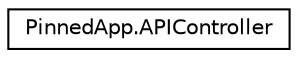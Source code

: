 digraph "Graphical Class Hierarchy"
{
  edge [fontname="Helvetica",fontsize="10",labelfontname="Helvetica",labelfontsize="10"];
  node [fontname="Helvetica",fontsize="10",shape=record];
  rankdir="LR";
  Node0 [label="PinnedApp.APIController",height=0.2,width=0.4,color="black", fillcolor="white", style="filled",URL="$class_pinned_app_1_1_a_p_i_controller.html"];
}
